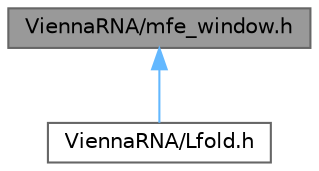 digraph "ViennaRNA/mfe_window.h"
{
 // INTERACTIVE_SVG=YES
 // LATEX_PDF_SIZE
  bgcolor="transparent";
  edge [fontname=Helvetica,fontsize=10,labelfontname=Helvetica,labelfontsize=10];
  node [fontname=Helvetica,fontsize=10,shape=box,height=0.2,width=0.4];
  Node1 [label="ViennaRNA/mfe_window.h",height=0.2,width=0.4,color="gray40", fillcolor="grey60", style="filled", fontcolor="black",tooltip="Compute local Minimum Free Energy (MFE) using a sliding window approach and backtrace corresponding s..."];
  Node1 -> Node2 [dir="back",color="steelblue1",style="solid"];
  Node2 [label="ViennaRNA/Lfold.h",height=0.2,width=0.4,color="grey40", fillcolor="white", style="filled",URL="$Lfold_8h.html",tooltip="Functions for locally optimal MFE structure prediction."];
}
